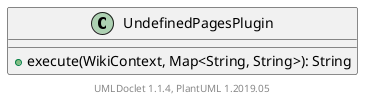 @startuml

    class UndefinedPagesPlugin [[UndefinedPagesPlugin.html]] {
        +execute(WikiContext, Map<String, String>): String
    }


    center footer UMLDoclet 1.1.4, PlantUML 1.2019.05
@enduml

